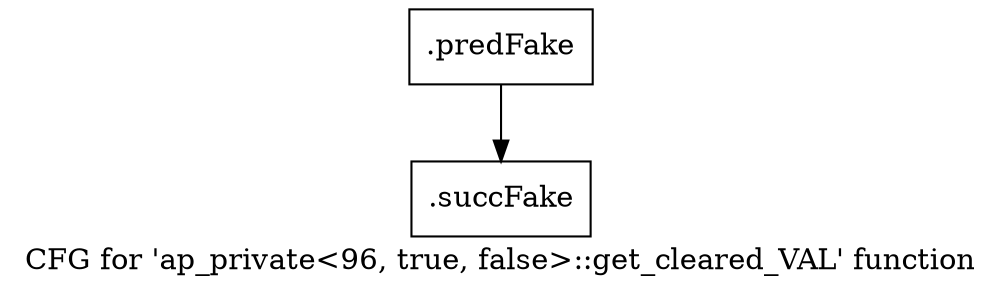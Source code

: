 digraph "CFG for 'ap_private\<96, true, false\>::get_cleared_VAL' function" {
	label="CFG for 'ap_private\<96, true, false\>::get_cleared_VAL' function";

	Node0x5fa2100 [shape=record,filename="",linenumber="",label="{.predFake}"];
	Node0x5fa2100 -> Node0x6312fa0[ callList="" memoryops="" filename="/mnt/xilinx/Vitis_HLS/2021.2/include/etc/ap_private.h" execusionnum="1"];
	Node0x6312fa0 [shape=record,filename="/mnt/xilinx/Vitis_HLS/2021.2/include/etc/ap_private.h",linenumber="3296",label="{.succFake}"];
}
